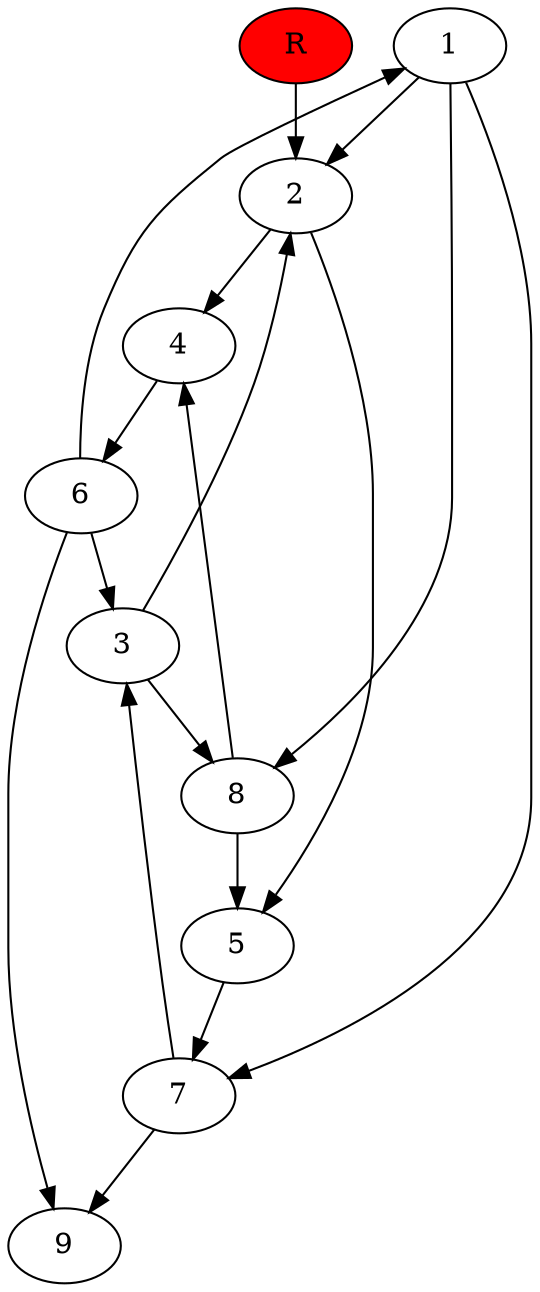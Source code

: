 digraph prb33186 {
	1
	2
	3
	4
	5
	6
	7
	8
	R [fillcolor="#ff0000" style=filled]
	1 -> 2
	1 -> 7
	1 -> 8
	2 -> 4
	2 -> 5
	3 -> 2
	3 -> 8
	4 -> 6
	5 -> 7
	6 -> 1
	6 -> 3
	6 -> 9
	7 -> 3
	7 -> 9
	8 -> 4
	8 -> 5
	R -> 2
}

